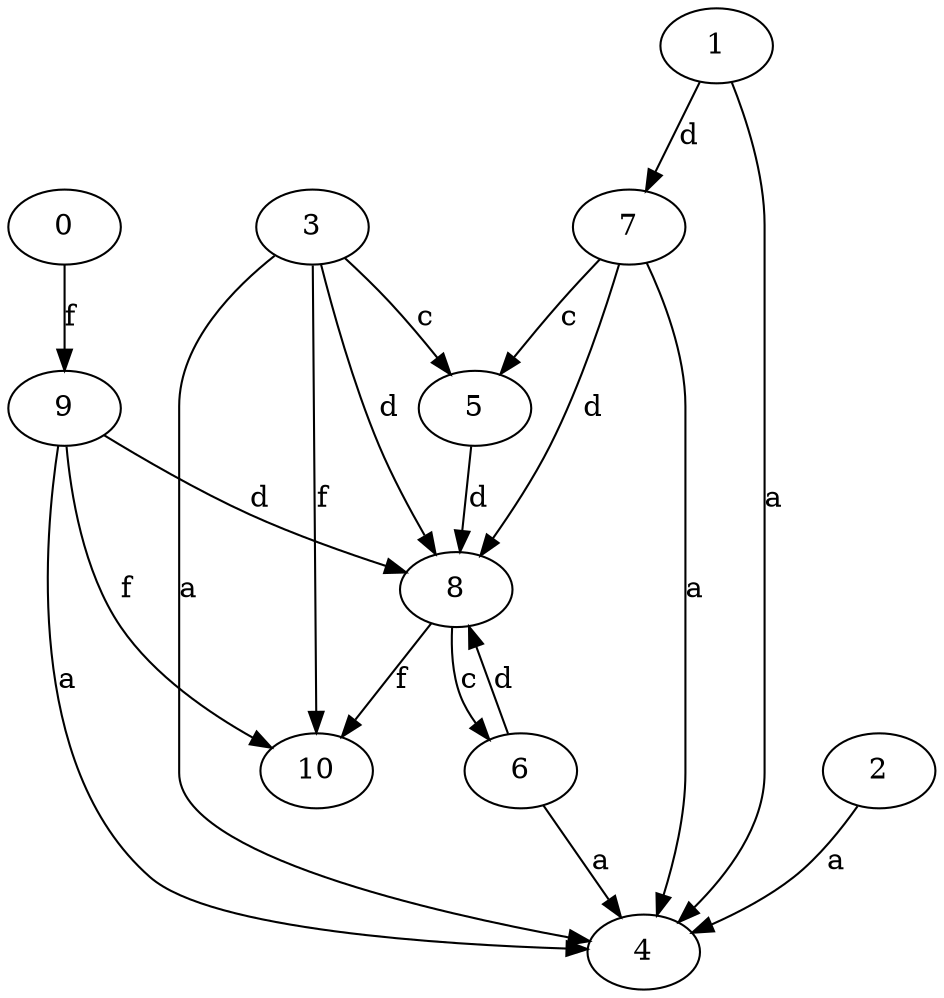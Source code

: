strict digraph  {
3;
4;
5;
0;
6;
1;
7;
2;
8;
9;
10;
3 -> 4  [label=a];
3 -> 5  [label=c];
3 -> 8  [label=d];
3 -> 10  [label=f];
5 -> 8  [label=d];
0 -> 9  [label=f];
6 -> 4  [label=a];
6 -> 8  [label=d];
1 -> 4  [label=a];
1 -> 7  [label=d];
7 -> 4  [label=a];
7 -> 5  [label=c];
7 -> 8  [label=d];
2 -> 4  [label=a];
8 -> 6  [label=c];
8 -> 10  [label=f];
9 -> 4  [label=a];
9 -> 8  [label=d];
9 -> 10  [label=f];
}
